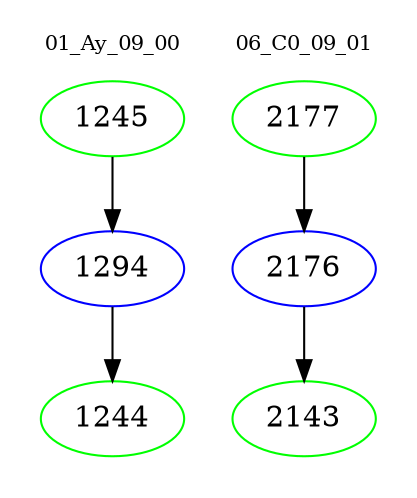 digraph{
subgraph cluster_0 {
color = white
label = "01_Ay_09_00";
fontsize=10;
T0_1245 [label="1245", color="green"]
T0_1245 -> T0_1294 [color="black"]
T0_1294 [label="1294", color="blue"]
T0_1294 -> T0_1244 [color="black"]
T0_1244 [label="1244", color="green"]
}
subgraph cluster_1 {
color = white
label = "06_C0_09_01";
fontsize=10;
T1_2177 [label="2177", color="green"]
T1_2177 -> T1_2176 [color="black"]
T1_2176 [label="2176", color="blue"]
T1_2176 -> T1_2143 [color="black"]
T1_2143 [label="2143", color="green"]
}
}
